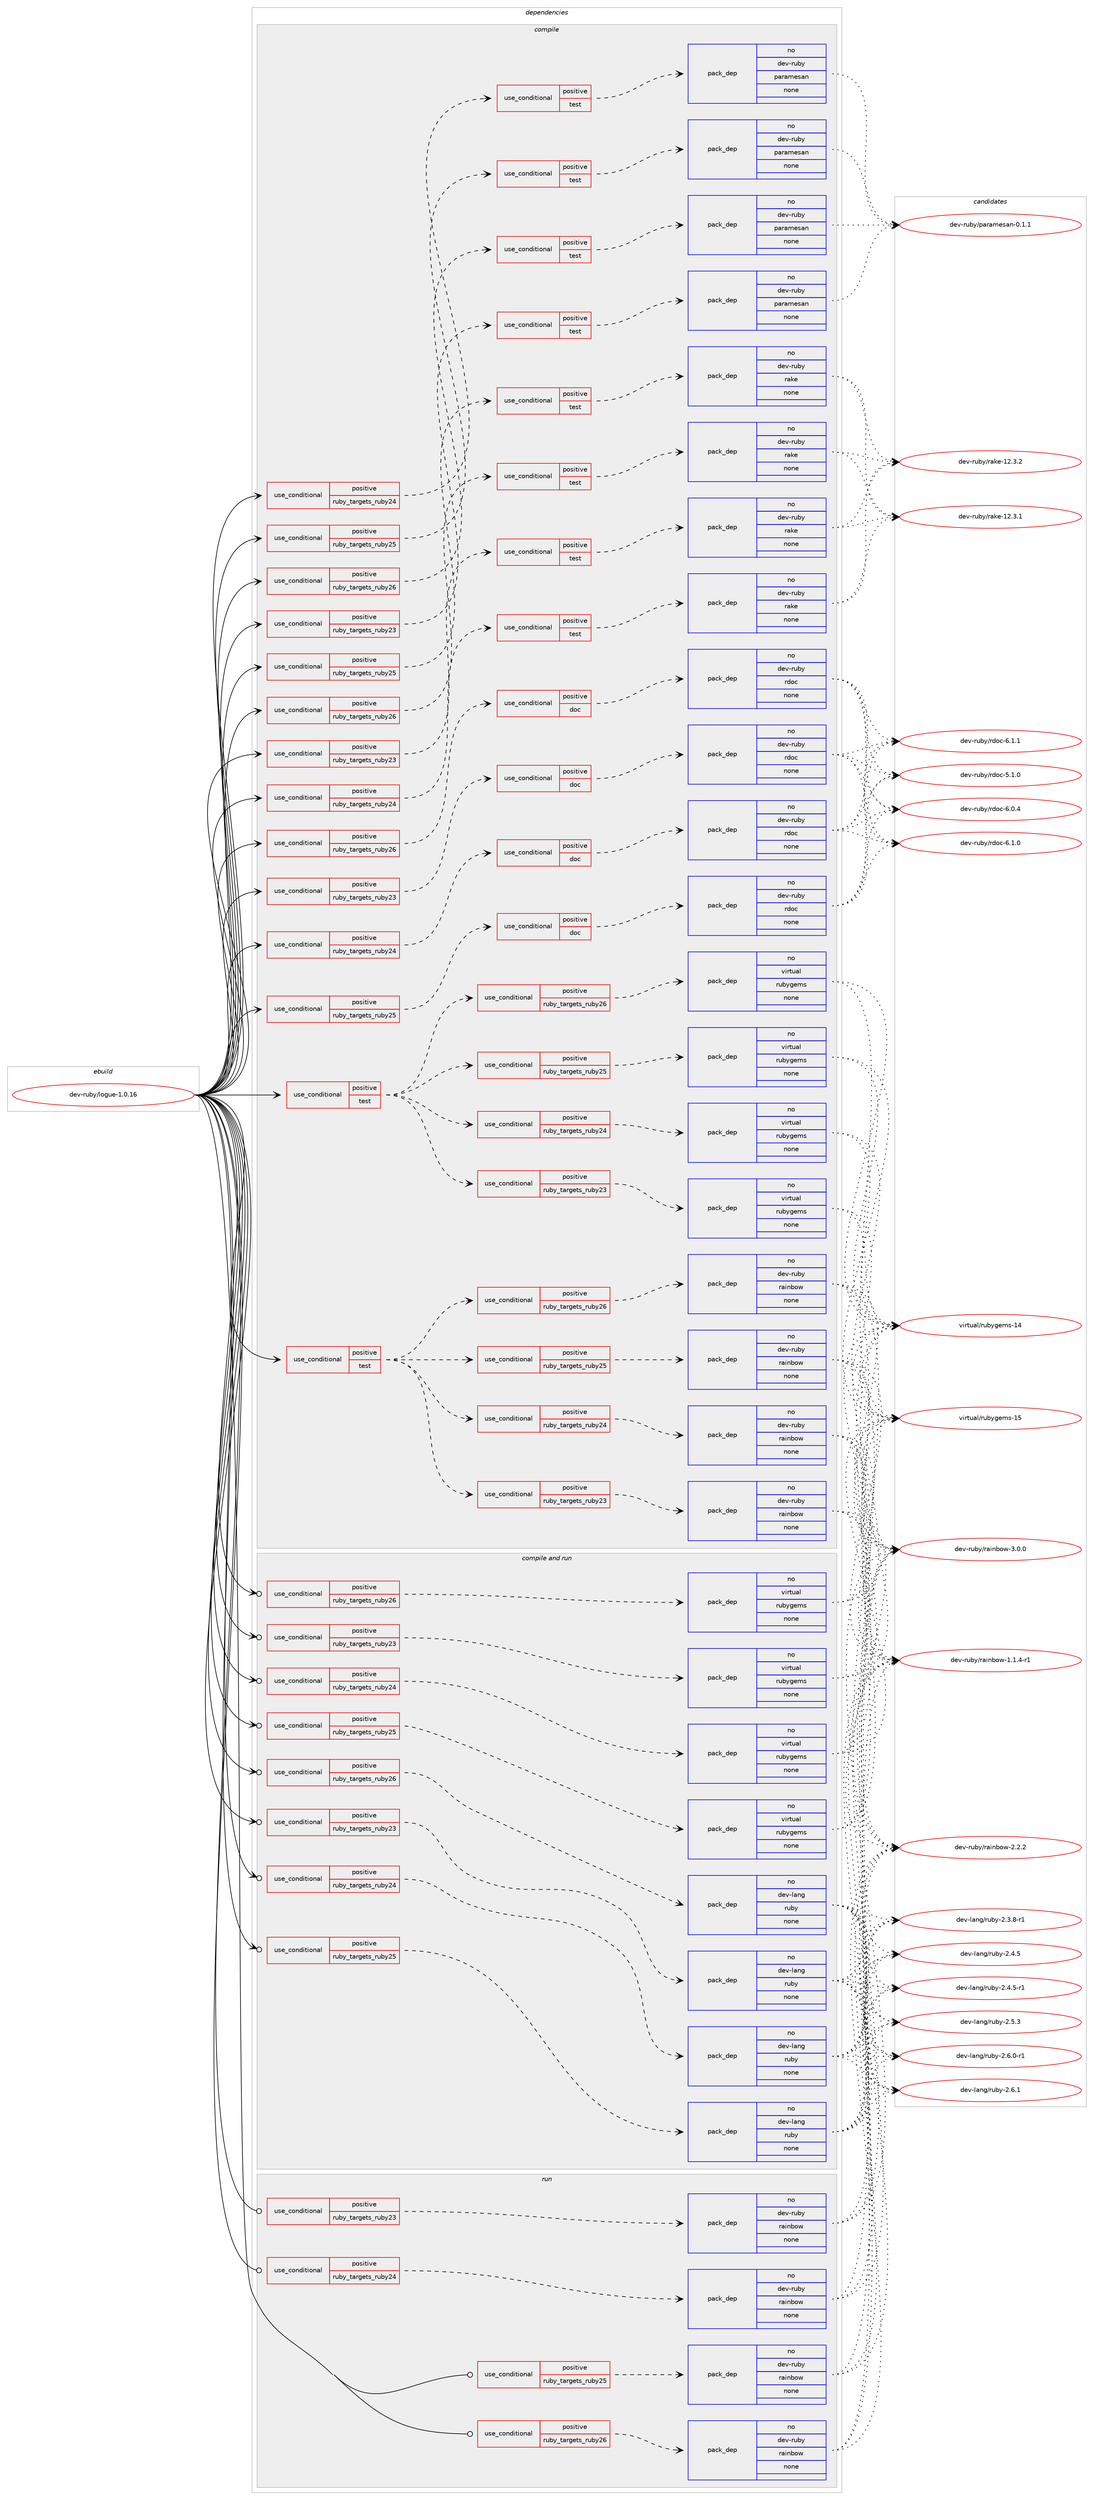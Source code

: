 digraph prolog {

# *************
# Graph options
# *************

newrank=true;
concentrate=true;
compound=true;
graph [rankdir=LR,fontname=Helvetica,fontsize=10,ranksep=1.5];#, ranksep=2.5, nodesep=0.2];
edge  [arrowhead=vee];
node  [fontname=Helvetica,fontsize=10];

# **********
# The ebuild
# **********

subgraph cluster_leftcol {
color=gray;
rank=same;
label=<<i>ebuild</i>>;
id [label="dev-ruby/logue-1.0.16", color=red, width=4, href="../dev-ruby/logue-1.0.16.svg"];
}

# ****************
# The dependencies
# ****************

subgraph cluster_midcol {
color=gray;
label=<<i>dependencies</i>>;
subgraph cluster_compile {
fillcolor="#eeeeee";
style=filled;
label=<<i>compile</i>>;
subgraph cond404511 {
dependency1502406 [label=<<TABLE BORDER="0" CELLBORDER="1" CELLSPACING="0" CELLPADDING="4"><TR><TD ROWSPAN="3" CELLPADDING="10">use_conditional</TD></TR><TR><TD>positive</TD></TR><TR><TD>ruby_targets_ruby23</TD></TR></TABLE>>, shape=none, color=red];
subgraph cond404512 {
dependency1502407 [label=<<TABLE BORDER="0" CELLBORDER="1" CELLSPACING="0" CELLPADDING="4"><TR><TD ROWSPAN="3" CELLPADDING="10">use_conditional</TD></TR><TR><TD>positive</TD></TR><TR><TD>doc</TD></TR></TABLE>>, shape=none, color=red];
subgraph pack1074434 {
dependency1502408 [label=<<TABLE BORDER="0" CELLBORDER="1" CELLSPACING="0" CELLPADDING="4" WIDTH="220"><TR><TD ROWSPAN="6" CELLPADDING="30">pack_dep</TD></TR><TR><TD WIDTH="110">no</TD></TR><TR><TD>dev-ruby</TD></TR><TR><TD>rdoc</TD></TR><TR><TD>none</TD></TR><TR><TD></TD></TR></TABLE>>, shape=none, color=blue];
}
dependency1502407:e -> dependency1502408:w [weight=20,style="dashed",arrowhead="vee"];
}
dependency1502406:e -> dependency1502407:w [weight=20,style="dashed",arrowhead="vee"];
}
id:e -> dependency1502406:w [weight=20,style="solid",arrowhead="vee"];
subgraph cond404513 {
dependency1502409 [label=<<TABLE BORDER="0" CELLBORDER="1" CELLSPACING="0" CELLPADDING="4"><TR><TD ROWSPAN="3" CELLPADDING="10">use_conditional</TD></TR><TR><TD>positive</TD></TR><TR><TD>ruby_targets_ruby23</TD></TR></TABLE>>, shape=none, color=red];
subgraph cond404514 {
dependency1502410 [label=<<TABLE BORDER="0" CELLBORDER="1" CELLSPACING="0" CELLPADDING="4"><TR><TD ROWSPAN="3" CELLPADDING="10">use_conditional</TD></TR><TR><TD>positive</TD></TR><TR><TD>test</TD></TR></TABLE>>, shape=none, color=red];
subgraph pack1074435 {
dependency1502411 [label=<<TABLE BORDER="0" CELLBORDER="1" CELLSPACING="0" CELLPADDING="4" WIDTH="220"><TR><TD ROWSPAN="6" CELLPADDING="30">pack_dep</TD></TR><TR><TD WIDTH="110">no</TD></TR><TR><TD>dev-ruby</TD></TR><TR><TD>paramesan</TD></TR><TR><TD>none</TD></TR><TR><TD></TD></TR></TABLE>>, shape=none, color=blue];
}
dependency1502410:e -> dependency1502411:w [weight=20,style="dashed",arrowhead="vee"];
}
dependency1502409:e -> dependency1502410:w [weight=20,style="dashed",arrowhead="vee"];
}
id:e -> dependency1502409:w [weight=20,style="solid",arrowhead="vee"];
subgraph cond404515 {
dependency1502412 [label=<<TABLE BORDER="0" CELLBORDER="1" CELLSPACING="0" CELLPADDING="4"><TR><TD ROWSPAN="3" CELLPADDING="10">use_conditional</TD></TR><TR><TD>positive</TD></TR><TR><TD>ruby_targets_ruby23</TD></TR></TABLE>>, shape=none, color=red];
subgraph cond404516 {
dependency1502413 [label=<<TABLE BORDER="0" CELLBORDER="1" CELLSPACING="0" CELLPADDING="4"><TR><TD ROWSPAN="3" CELLPADDING="10">use_conditional</TD></TR><TR><TD>positive</TD></TR><TR><TD>test</TD></TR></TABLE>>, shape=none, color=red];
subgraph pack1074436 {
dependency1502414 [label=<<TABLE BORDER="0" CELLBORDER="1" CELLSPACING="0" CELLPADDING="4" WIDTH="220"><TR><TD ROWSPAN="6" CELLPADDING="30">pack_dep</TD></TR><TR><TD WIDTH="110">no</TD></TR><TR><TD>dev-ruby</TD></TR><TR><TD>rake</TD></TR><TR><TD>none</TD></TR><TR><TD></TD></TR></TABLE>>, shape=none, color=blue];
}
dependency1502413:e -> dependency1502414:w [weight=20,style="dashed",arrowhead="vee"];
}
dependency1502412:e -> dependency1502413:w [weight=20,style="dashed",arrowhead="vee"];
}
id:e -> dependency1502412:w [weight=20,style="solid",arrowhead="vee"];
subgraph cond404517 {
dependency1502415 [label=<<TABLE BORDER="0" CELLBORDER="1" CELLSPACING="0" CELLPADDING="4"><TR><TD ROWSPAN="3" CELLPADDING="10">use_conditional</TD></TR><TR><TD>positive</TD></TR><TR><TD>ruby_targets_ruby24</TD></TR></TABLE>>, shape=none, color=red];
subgraph cond404518 {
dependency1502416 [label=<<TABLE BORDER="0" CELLBORDER="1" CELLSPACING="0" CELLPADDING="4"><TR><TD ROWSPAN="3" CELLPADDING="10">use_conditional</TD></TR><TR><TD>positive</TD></TR><TR><TD>doc</TD></TR></TABLE>>, shape=none, color=red];
subgraph pack1074437 {
dependency1502417 [label=<<TABLE BORDER="0" CELLBORDER="1" CELLSPACING="0" CELLPADDING="4" WIDTH="220"><TR><TD ROWSPAN="6" CELLPADDING="30">pack_dep</TD></TR><TR><TD WIDTH="110">no</TD></TR><TR><TD>dev-ruby</TD></TR><TR><TD>rdoc</TD></TR><TR><TD>none</TD></TR><TR><TD></TD></TR></TABLE>>, shape=none, color=blue];
}
dependency1502416:e -> dependency1502417:w [weight=20,style="dashed",arrowhead="vee"];
}
dependency1502415:e -> dependency1502416:w [weight=20,style="dashed",arrowhead="vee"];
}
id:e -> dependency1502415:w [weight=20,style="solid",arrowhead="vee"];
subgraph cond404519 {
dependency1502418 [label=<<TABLE BORDER="0" CELLBORDER="1" CELLSPACING="0" CELLPADDING="4"><TR><TD ROWSPAN="3" CELLPADDING="10">use_conditional</TD></TR><TR><TD>positive</TD></TR><TR><TD>ruby_targets_ruby24</TD></TR></TABLE>>, shape=none, color=red];
subgraph cond404520 {
dependency1502419 [label=<<TABLE BORDER="0" CELLBORDER="1" CELLSPACING="0" CELLPADDING="4"><TR><TD ROWSPAN="3" CELLPADDING="10">use_conditional</TD></TR><TR><TD>positive</TD></TR><TR><TD>test</TD></TR></TABLE>>, shape=none, color=red];
subgraph pack1074438 {
dependency1502420 [label=<<TABLE BORDER="0" CELLBORDER="1" CELLSPACING="0" CELLPADDING="4" WIDTH="220"><TR><TD ROWSPAN="6" CELLPADDING="30">pack_dep</TD></TR><TR><TD WIDTH="110">no</TD></TR><TR><TD>dev-ruby</TD></TR><TR><TD>paramesan</TD></TR><TR><TD>none</TD></TR><TR><TD></TD></TR></TABLE>>, shape=none, color=blue];
}
dependency1502419:e -> dependency1502420:w [weight=20,style="dashed",arrowhead="vee"];
}
dependency1502418:e -> dependency1502419:w [weight=20,style="dashed",arrowhead="vee"];
}
id:e -> dependency1502418:w [weight=20,style="solid",arrowhead="vee"];
subgraph cond404521 {
dependency1502421 [label=<<TABLE BORDER="0" CELLBORDER="1" CELLSPACING="0" CELLPADDING="4"><TR><TD ROWSPAN="3" CELLPADDING="10">use_conditional</TD></TR><TR><TD>positive</TD></TR><TR><TD>ruby_targets_ruby24</TD></TR></TABLE>>, shape=none, color=red];
subgraph cond404522 {
dependency1502422 [label=<<TABLE BORDER="0" CELLBORDER="1" CELLSPACING="0" CELLPADDING="4"><TR><TD ROWSPAN="3" CELLPADDING="10">use_conditional</TD></TR><TR><TD>positive</TD></TR><TR><TD>test</TD></TR></TABLE>>, shape=none, color=red];
subgraph pack1074439 {
dependency1502423 [label=<<TABLE BORDER="0" CELLBORDER="1" CELLSPACING="0" CELLPADDING="4" WIDTH="220"><TR><TD ROWSPAN="6" CELLPADDING="30">pack_dep</TD></TR><TR><TD WIDTH="110">no</TD></TR><TR><TD>dev-ruby</TD></TR><TR><TD>rake</TD></TR><TR><TD>none</TD></TR><TR><TD></TD></TR></TABLE>>, shape=none, color=blue];
}
dependency1502422:e -> dependency1502423:w [weight=20,style="dashed",arrowhead="vee"];
}
dependency1502421:e -> dependency1502422:w [weight=20,style="dashed",arrowhead="vee"];
}
id:e -> dependency1502421:w [weight=20,style="solid",arrowhead="vee"];
subgraph cond404523 {
dependency1502424 [label=<<TABLE BORDER="0" CELLBORDER="1" CELLSPACING="0" CELLPADDING="4"><TR><TD ROWSPAN="3" CELLPADDING="10">use_conditional</TD></TR><TR><TD>positive</TD></TR><TR><TD>ruby_targets_ruby25</TD></TR></TABLE>>, shape=none, color=red];
subgraph cond404524 {
dependency1502425 [label=<<TABLE BORDER="0" CELLBORDER="1" CELLSPACING="0" CELLPADDING="4"><TR><TD ROWSPAN="3" CELLPADDING="10">use_conditional</TD></TR><TR><TD>positive</TD></TR><TR><TD>doc</TD></TR></TABLE>>, shape=none, color=red];
subgraph pack1074440 {
dependency1502426 [label=<<TABLE BORDER="0" CELLBORDER="1" CELLSPACING="0" CELLPADDING="4" WIDTH="220"><TR><TD ROWSPAN="6" CELLPADDING="30">pack_dep</TD></TR><TR><TD WIDTH="110">no</TD></TR><TR><TD>dev-ruby</TD></TR><TR><TD>rdoc</TD></TR><TR><TD>none</TD></TR><TR><TD></TD></TR></TABLE>>, shape=none, color=blue];
}
dependency1502425:e -> dependency1502426:w [weight=20,style="dashed",arrowhead="vee"];
}
dependency1502424:e -> dependency1502425:w [weight=20,style="dashed",arrowhead="vee"];
}
id:e -> dependency1502424:w [weight=20,style="solid",arrowhead="vee"];
subgraph cond404525 {
dependency1502427 [label=<<TABLE BORDER="0" CELLBORDER="1" CELLSPACING="0" CELLPADDING="4"><TR><TD ROWSPAN="3" CELLPADDING="10">use_conditional</TD></TR><TR><TD>positive</TD></TR><TR><TD>ruby_targets_ruby25</TD></TR></TABLE>>, shape=none, color=red];
subgraph cond404526 {
dependency1502428 [label=<<TABLE BORDER="0" CELLBORDER="1" CELLSPACING="0" CELLPADDING="4"><TR><TD ROWSPAN="3" CELLPADDING="10">use_conditional</TD></TR><TR><TD>positive</TD></TR><TR><TD>test</TD></TR></TABLE>>, shape=none, color=red];
subgraph pack1074441 {
dependency1502429 [label=<<TABLE BORDER="0" CELLBORDER="1" CELLSPACING="0" CELLPADDING="4" WIDTH="220"><TR><TD ROWSPAN="6" CELLPADDING="30">pack_dep</TD></TR><TR><TD WIDTH="110">no</TD></TR><TR><TD>dev-ruby</TD></TR><TR><TD>paramesan</TD></TR><TR><TD>none</TD></TR><TR><TD></TD></TR></TABLE>>, shape=none, color=blue];
}
dependency1502428:e -> dependency1502429:w [weight=20,style="dashed",arrowhead="vee"];
}
dependency1502427:e -> dependency1502428:w [weight=20,style="dashed",arrowhead="vee"];
}
id:e -> dependency1502427:w [weight=20,style="solid",arrowhead="vee"];
subgraph cond404527 {
dependency1502430 [label=<<TABLE BORDER="0" CELLBORDER="1" CELLSPACING="0" CELLPADDING="4"><TR><TD ROWSPAN="3" CELLPADDING="10">use_conditional</TD></TR><TR><TD>positive</TD></TR><TR><TD>ruby_targets_ruby25</TD></TR></TABLE>>, shape=none, color=red];
subgraph cond404528 {
dependency1502431 [label=<<TABLE BORDER="0" CELLBORDER="1" CELLSPACING="0" CELLPADDING="4"><TR><TD ROWSPAN="3" CELLPADDING="10">use_conditional</TD></TR><TR><TD>positive</TD></TR><TR><TD>test</TD></TR></TABLE>>, shape=none, color=red];
subgraph pack1074442 {
dependency1502432 [label=<<TABLE BORDER="0" CELLBORDER="1" CELLSPACING="0" CELLPADDING="4" WIDTH="220"><TR><TD ROWSPAN="6" CELLPADDING="30">pack_dep</TD></TR><TR><TD WIDTH="110">no</TD></TR><TR><TD>dev-ruby</TD></TR><TR><TD>rake</TD></TR><TR><TD>none</TD></TR><TR><TD></TD></TR></TABLE>>, shape=none, color=blue];
}
dependency1502431:e -> dependency1502432:w [weight=20,style="dashed",arrowhead="vee"];
}
dependency1502430:e -> dependency1502431:w [weight=20,style="dashed",arrowhead="vee"];
}
id:e -> dependency1502430:w [weight=20,style="solid",arrowhead="vee"];
subgraph cond404529 {
dependency1502433 [label=<<TABLE BORDER="0" CELLBORDER="1" CELLSPACING="0" CELLPADDING="4"><TR><TD ROWSPAN="3" CELLPADDING="10">use_conditional</TD></TR><TR><TD>positive</TD></TR><TR><TD>ruby_targets_ruby26</TD></TR></TABLE>>, shape=none, color=red];
subgraph cond404530 {
dependency1502434 [label=<<TABLE BORDER="0" CELLBORDER="1" CELLSPACING="0" CELLPADDING="4"><TR><TD ROWSPAN="3" CELLPADDING="10">use_conditional</TD></TR><TR><TD>positive</TD></TR><TR><TD>doc</TD></TR></TABLE>>, shape=none, color=red];
subgraph pack1074443 {
dependency1502435 [label=<<TABLE BORDER="0" CELLBORDER="1" CELLSPACING="0" CELLPADDING="4" WIDTH="220"><TR><TD ROWSPAN="6" CELLPADDING="30">pack_dep</TD></TR><TR><TD WIDTH="110">no</TD></TR><TR><TD>dev-ruby</TD></TR><TR><TD>rdoc</TD></TR><TR><TD>none</TD></TR><TR><TD></TD></TR></TABLE>>, shape=none, color=blue];
}
dependency1502434:e -> dependency1502435:w [weight=20,style="dashed",arrowhead="vee"];
}
dependency1502433:e -> dependency1502434:w [weight=20,style="dashed",arrowhead="vee"];
}
id:e -> dependency1502433:w [weight=20,style="solid",arrowhead="vee"];
subgraph cond404531 {
dependency1502436 [label=<<TABLE BORDER="0" CELLBORDER="1" CELLSPACING="0" CELLPADDING="4"><TR><TD ROWSPAN="3" CELLPADDING="10">use_conditional</TD></TR><TR><TD>positive</TD></TR><TR><TD>ruby_targets_ruby26</TD></TR></TABLE>>, shape=none, color=red];
subgraph cond404532 {
dependency1502437 [label=<<TABLE BORDER="0" CELLBORDER="1" CELLSPACING="0" CELLPADDING="4"><TR><TD ROWSPAN="3" CELLPADDING="10">use_conditional</TD></TR><TR><TD>positive</TD></TR><TR><TD>test</TD></TR></TABLE>>, shape=none, color=red];
subgraph pack1074444 {
dependency1502438 [label=<<TABLE BORDER="0" CELLBORDER="1" CELLSPACING="0" CELLPADDING="4" WIDTH="220"><TR><TD ROWSPAN="6" CELLPADDING="30">pack_dep</TD></TR><TR><TD WIDTH="110">no</TD></TR><TR><TD>dev-ruby</TD></TR><TR><TD>paramesan</TD></TR><TR><TD>none</TD></TR><TR><TD></TD></TR></TABLE>>, shape=none, color=blue];
}
dependency1502437:e -> dependency1502438:w [weight=20,style="dashed",arrowhead="vee"];
}
dependency1502436:e -> dependency1502437:w [weight=20,style="dashed",arrowhead="vee"];
}
id:e -> dependency1502436:w [weight=20,style="solid",arrowhead="vee"];
subgraph cond404533 {
dependency1502439 [label=<<TABLE BORDER="0" CELLBORDER="1" CELLSPACING="0" CELLPADDING="4"><TR><TD ROWSPAN="3" CELLPADDING="10">use_conditional</TD></TR><TR><TD>positive</TD></TR><TR><TD>ruby_targets_ruby26</TD></TR></TABLE>>, shape=none, color=red];
subgraph cond404534 {
dependency1502440 [label=<<TABLE BORDER="0" CELLBORDER="1" CELLSPACING="0" CELLPADDING="4"><TR><TD ROWSPAN="3" CELLPADDING="10">use_conditional</TD></TR><TR><TD>positive</TD></TR><TR><TD>test</TD></TR></TABLE>>, shape=none, color=red];
subgraph pack1074445 {
dependency1502441 [label=<<TABLE BORDER="0" CELLBORDER="1" CELLSPACING="0" CELLPADDING="4" WIDTH="220"><TR><TD ROWSPAN="6" CELLPADDING="30">pack_dep</TD></TR><TR><TD WIDTH="110">no</TD></TR><TR><TD>dev-ruby</TD></TR><TR><TD>rake</TD></TR><TR><TD>none</TD></TR><TR><TD></TD></TR></TABLE>>, shape=none, color=blue];
}
dependency1502440:e -> dependency1502441:w [weight=20,style="dashed",arrowhead="vee"];
}
dependency1502439:e -> dependency1502440:w [weight=20,style="dashed",arrowhead="vee"];
}
id:e -> dependency1502439:w [weight=20,style="solid",arrowhead="vee"];
subgraph cond404535 {
dependency1502442 [label=<<TABLE BORDER="0" CELLBORDER="1" CELLSPACING="0" CELLPADDING="4"><TR><TD ROWSPAN="3" CELLPADDING="10">use_conditional</TD></TR><TR><TD>positive</TD></TR><TR><TD>test</TD></TR></TABLE>>, shape=none, color=red];
subgraph cond404536 {
dependency1502443 [label=<<TABLE BORDER="0" CELLBORDER="1" CELLSPACING="0" CELLPADDING="4"><TR><TD ROWSPAN="3" CELLPADDING="10">use_conditional</TD></TR><TR><TD>positive</TD></TR><TR><TD>ruby_targets_ruby23</TD></TR></TABLE>>, shape=none, color=red];
subgraph pack1074446 {
dependency1502444 [label=<<TABLE BORDER="0" CELLBORDER="1" CELLSPACING="0" CELLPADDING="4" WIDTH="220"><TR><TD ROWSPAN="6" CELLPADDING="30">pack_dep</TD></TR><TR><TD WIDTH="110">no</TD></TR><TR><TD>dev-ruby</TD></TR><TR><TD>rainbow</TD></TR><TR><TD>none</TD></TR><TR><TD></TD></TR></TABLE>>, shape=none, color=blue];
}
dependency1502443:e -> dependency1502444:w [weight=20,style="dashed",arrowhead="vee"];
}
dependency1502442:e -> dependency1502443:w [weight=20,style="dashed",arrowhead="vee"];
subgraph cond404537 {
dependency1502445 [label=<<TABLE BORDER="0" CELLBORDER="1" CELLSPACING="0" CELLPADDING="4"><TR><TD ROWSPAN="3" CELLPADDING="10">use_conditional</TD></TR><TR><TD>positive</TD></TR><TR><TD>ruby_targets_ruby24</TD></TR></TABLE>>, shape=none, color=red];
subgraph pack1074447 {
dependency1502446 [label=<<TABLE BORDER="0" CELLBORDER="1" CELLSPACING="0" CELLPADDING="4" WIDTH="220"><TR><TD ROWSPAN="6" CELLPADDING="30">pack_dep</TD></TR><TR><TD WIDTH="110">no</TD></TR><TR><TD>dev-ruby</TD></TR><TR><TD>rainbow</TD></TR><TR><TD>none</TD></TR><TR><TD></TD></TR></TABLE>>, shape=none, color=blue];
}
dependency1502445:e -> dependency1502446:w [weight=20,style="dashed",arrowhead="vee"];
}
dependency1502442:e -> dependency1502445:w [weight=20,style="dashed",arrowhead="vee"];
subgraph cond404538 {
dependency1502447 [label=<<TABLE BORDER="0" CELLBORDER="1" CELLSPACING="0" CELLPADDING="4"><TR><TD ROWSPAN="3" CELLPADDING="10">use_conditional</TD></TR><TR><TD>positive</TD></TR><TR><TD>ruby_targets_ruby25</TD></TR></TABLE>>, shape=none, color=red];
subgraph pack1074448 {
dependency1502448 [label=<<TABLE BORDER="0" CELLBORDER="1" CELLSPACING="0" CELLPADDING="4" WIDTH="220"><TR><TD ROWSPAN="6" CELLPADDING="30">pack_dep</TD></TR><TR><TD WIDTH="110">no</TD></TR><TR><TD>dev-ruby</TD></TR><TR><TD>rainbow</TD></TR><TR><TD>none</TD></TR><TR><TD></TD></TR></TABLE>>, shape=none, color=blue];
}
dependency1502447:e -> dependency1502448:w [weight=20,style="dashed",arrowhead="vee"];
}
dependency1502442:e -> dependency1502447:w [weight=20,style="dashed",arrowhead="vee"];
subgraph cond404539 {
dependency1502449 [label=<<TABLE BORDER="0" CELLBORDER="1" CELLSPACING="0" CELLPADDING="4"><TR><TD ROWSPAN="3" CELLPADDING="10">use_conditional</TD></TR><TR><TD>positive</TD></TR><TR><TD>ruby_targets_ruby26</TD></TR></TABLE>>, shape=none, color=red];
subgraph pack1074449 {
dependency1502450 [label=<<TABLE BORDER="0" CELLBORDER="1" CELLSPACING="0" CELLPADDING="4" WIDTH="220"><TR><TD ROWSPAN="6" CELLPADDING="30">pack_dep</TD></TR><TR><TD WIDTH="110">no</TD></TR><TR><TD>dev-ruby</TD></TR><TR><TD>rainbow</TD></TR><TR><TD>none</TD></TR><TR><TD></TD></TR></TABLE>>, shape=none, color=blue];
}
dependency1502449:e -> dependency1502450:w [weight=20,style="dashed",arrowhead="vee"];
}
dependency1502442:e -> dependency1502449:w [weight=20,style="dashed",arrowhead="vee"];
}
id:e -> dependency1502442:w [weight=20,style="solid",arrowhead="vee"];
subgraph cond404540 {
dependency1502451 [label=<<TABLE BORDER="0" CELLBORDER="1" CELLSPACING="0" CELLPADDING="4"><TR><TD ROWSPAN="3" CELLPADDING="10">use_conditional</TD></TR><TR><TD>positive</TD></TR><TR><TD>test</TD></TR></TABLE>>, shape=none, color=red];
subgraph cond404541 {
dependency1502452 [label=<<TABLE BORDER="0" CELLBORDER="1" CELLSPACING="0" CELLPADDING="4"><TR><TD ROWSPAN="3" CELLPADDING="10">use_conditional</TD></TR><TR><TD>positive</TD></TR><TR><TD>ruby_targets_ruby23</TD></TR></TABLE>>, shape=none, color=red];
subgraph pack1074450 {
dependency1502453 [label=<<TABLE BORDER="0" CELLBORDER="1" CELLSPACING="0" CELLPADDING="4" WIDTH="220"><TR><TD ROWSPAN="6" CELLPADDING="30">pack_dep</TD></TR><TR><TD WIDTH="110">no</TD></TR><TR><TD>virtual</TD></TR><TR><TD>rubygems</TD></TR><TR><TD>none</TD></TR><TR><TD></TD></TR></TABLE>>, shape=none, color=blue];
}
dependency1502452:e -> dependency1502453:w [weight=20,style="dashed",arrowhead="vee"];
}
dependency1502451:e -> dependency1502452:w [weight=20,style="dashed",arrowhead="vee"];
subgraph cond404542 {
dependency1502454 [label=<<TABLE BORDER="0" CELLBORDER="1" CELLSPACING="0" CELLPADDING="4"><TR><TD ROWSPAN="3" CELLPADDING="10">use_conditional</TD></TR><TR><TD>positive</TD></TR><TR><TD>ruby_targets_ruby24</TD></TR></TABLE>>, shape=none, color=red];
subgraph pack1074451 {
dependency1502455 [label=<<TABLE BORDER="0" CELLBORDER="1" CELLSPACING="0" CELLPADDING="4" WIDTH="220"><TR><TD ROWSPAN="6" CELLPADDING="30">pack_dep</TD></TR><TR><TD WIDTH="110">no</TD></TR><TR><TD>virtual</TD></TR><TR><TD>rubygems</TD></TR><TR><TD>none</TD></TR><TR><TD></TD></TR></TABLE>>, shape=none, color=blue];
}
dependency1502454:e -> dependency1502455:w [weight=20,style="dashed",arrowhead="vee"];
}
dependency1502451:e -> dependency1502454:w [weight=20,style="dashed",arrowhead="vee"];
subgraph cond404543 {
dependency1502456 [label=<<TABLE BORDER="0" CELLBORDER="1" CELLSPACING="0" CELLPADDING="4"><TR><TD ROWSPAN="3" CELLPADDING="10">use_conditional</TD></TR><TR><TD>positive</TD></TR><TR><TD>ruby_targets_ruby25</TD></TR></TABLE>>, shape=none, color=red];
subgraph pack1074452 {
dependency1502457 [label=<<TABLE BORDER="0" CELLBORDER="1" CELLSPACING="0" CELLPADDING="4" WIDTH="220"><TR><TD ROWSPAN="6" CELLPADDING="30">pack_dep</TD></TR><TR><TD WIDTH="110">no</TD></TR><TR><TD>virtual</TD></TR><TR><TD>rubygems</TD></TR><TR><TD>none</TD></TR><TR><TD></TD></TR></TABLE>>, shape=none, color=blue];
}
dependency1502456:e -> dependency1502457:w [weight=20,style="dashed",arrowhead="vee"];
}
dependency1502451:e -> dependency1502456:w [weight=20,style="dashed",arrowhead="vee"];
subgraph cond404544 {
dependency1502458 [label=<<TABLE BORDER="0" CELLBORDER="1" CELLSPACING="0" CELLPADDING="4"><TR><TD ROWSPAN="3" CELLPADDING="10">use_conditional</TD></TR><TR><TD>positive</TD></TR><TR><TD>ruby_targets_ruby26</TD></TR></TABLE>>, shape=none, color=red];
subgraph pack1074453 {
dependency1502459 [label=<<TABLE BORDER="0" CELLBORDER="1" CELLSPACING="0" CELLPADDING="4" WIDTH="220"><TR><TD ROWSPAN="6" CELLPADDING="30">pack_dep</TD></TR><TR><TD WIDTH="110">no</TD></TR><TR><TD>virtual</TD></TR><TR><TD>rubygems</TD></TR><TR><TD>none</TD></TR><TR><TD></TD></TR></TABLE>>, shape=none, color=blue];
}
dependency1502458:e -> dependency1502459:w [weight=20,style="dashed",arrowhead="vee"];
}
dependency1502451:e -> dependency1502458:w [weight=20,style="dashed",arrowhead="vee"];
}
id:e -> dependency1502451:w [weight=20,style="solid",arrowhead="vee"];
}
subgraph cluster_compileandrun {
fillcolor="#eeeeee";
style=filled;
label=<<i>compile and run</i>>;
subgraph cond404545 {
dependency1502460 [label=<<TABLE BORDER="0" CELLBORDER="1" CELLSPACING="0" CELLPADDING="4"><TR><TD ROWSPAN="3" CELLPADDING="10">use_conditional</TD></TR><TR><TD>positive</TD></TR><TR><TD>ruby_targets_ruby23</TD></TR></TABLE>>, shape=none, color=red];
subgraph pack1074454 {
dependency1502461 [label=<<TABLE BORDER="0" CELLBORDER="1" CELLSPACING="0" CELLPADDING="4" WIDTH="220"><TR><TD ROWSPAN="6" CELLPADDING="30">pack_dep</TD></TR><TR><TD WIDTH="110">no</TD></TR><TR><TD>dev-lang</TD></TR><TR><TD>ruby</TD></TR><TR><TD>none</TD></TR><TR><TD></TD></TR></TABLE>>, shape=none, color=blue];
}
dependency1502460:e -> dependency1502461:w [weight=20,style="dashed",arrowhead="vee"];
}
id:e -> dependency1502460:w [weight=20,style="solid",arrowhead="odotvee"];
subgraph cond404546 {
dependency1502462 [label=<<TABLE BORDER="0" CELLBORDER="1" CELLSPACING="0" CELLPADDING="4"><TR><TD ROWSPAN="3" CELLPADDING="10">use_conditional</TD></TR><TR><TD>positive</TD></TR><TR><TD>ruby_targets_ruby23</TD></TR></TABLE>>, shape=none, color=red];
subgraph pack1074455 {
dependency1502463 [label=<<TABLE BORDER="0" CELLBORDER="1" CELLSPACING="0" CELLPADDING="4" WIDTH="220"><TR><TD ROWSPAN="6" CELLPADDING="30">pack_dep</TD></TR><TR><TD WIDTH="110">no</TD></TR><TR><TD>virtual</TD></TR><TR><TD>rubygems</TD></TR><TR><TD>none</TD></TR><TR><TD></TD></TR></TABLE>>, shape=none, color=blue];
}
dependency1502462:e -> dependency1502463:w [weight=20,style="dashed",arrowhead="vee"];
}
id:e -> dependency1502462:w [weight=20,style="solid",arrowhead="odotvee"];
subgraph cond404547 {
dependency1502464 [label=<<TABLE BORDER="0" CELLBORDER="1" CELLSPACING="0" CELLPADDING="4"><TR><TD ROWSPAN="3" CELLPADDING="10">use_conditional</TD></TR><TR><TD>positive</TD></TR><TR><TD>ruby_targets_ruby24</TD></TR></TABLE>>, shape=none, color=red];
subgraph pack1074456 {
dependency1502465 [label=<<TABLE BORDER="0" CELLBORDER="1" CELLSPACING="0" CELLPADDING="4" WIDTH="220"><TR><TD ROWSPAN="6" CELLPADDING="30">pack_dep</TD></TR><TR><TD WIDTH="110">no</TD></TR><TR><TD>dev-lang</TD></TR><TR><TD>ruby</TD></TR><TR><TD>none</TD></TR><TR><TD></TD></TR></TABLE>>, shape=none, color=blue];
}
dependency1502464:e -> dependency1502465:w [weight=20,style="dashed",arrowhead="vee"];
}
id:e -> dependency1502464:w [weight=20,style="solid",arrowhead="odotvee"];
subgraph cond404548 {
dependency1502466 [label=<<TABLE BORDER="0" CELLBORDER="1" CELLSPACING="0" CELLPADDING="4"><TR><TD ROWSPAN="3" CELLPADDING="10">use_conditional</TD></TR><TR><TD>positive</TD></TR><TR><TD>ruby_targets_ruby24</TD></TR></TABLE>>, shape=none, color=red];
subgraph pack1074457 {
dependency1502467 [label=<<TABLE BORDER="0" CELLBORDER="1" CELLSPACING="0" CELLPADDING="4" WIDTH="220"><TR><TD ROWSPAN="6" CELLPADDING="30">pack_dep</TD></TR><TR><TD WIDTH="110">no</TD></TR><TR><TD>virtual</TD></TR><TR><TD>rubygems</TD></TR><TR><TD>none</TD></TR><TR><TD></TD></TR></TABLE>>, shape=none, color=blue];
}
dependency1502466:e -> dependency1502467:w [weight=20,style="dashed",arrowhead="vee"];
}
id:e -> dependency1502466:w [weight=20,style="solid",arrowhead="odotvee"];
subgraph cond404549 {
dependency1502468 [label=<<TABLE BORDER="0" CELLBORDER="1" CELLSPACING="0" CELLPADDING="4"><TR><TD ROWSPAN="3" CELLPADDING="10">use_conditional</TD></TR><TR><TD>positive</TD></TR><TR><TD>ruby_targets_ruby25</TD></TR></TABLE>>, shape=none, color=red];
subgraph pack1074458 {
dependency1502469 [label=<<TABLE BORDER="0" CELLBORDER="1" CELLSPACING="0" CELLPADDING="4" WIDTH="220"><TR><TD ROWSPAN="6" CELLPADDING="30">pack_dep</TD></TR><TR><TD WIDTH="110">no</TD></TR><TR><TD>dev-lang</TD></TR><TR><TD>ruby</TD></TR><TR><TD>none</TD></TR><TR><TD></TD></TR></TABLE>>, shape=none, color=blue];
}
dependency1502468:e -> dependency1502469:w [weight=20,style="dashed",arrowhead="vee"];
}
id:e -> dependency1502468:w [weight=20,style="solid",arrowhead="odotvee"];
subgraph cond404550 {
dependency1502470 [label=<<TABLE BORDER="0" CELLBORDER="1" CELLSPACING="0" CELLPADDING="4"><TR><TD ROWSPAN="3" CELLPADDING="10">use_conditional</TD></TR><TR><TD>positive</TD></TR><TR><TD>ruby_targets_ruby25</TD></TR></TABLE>>, shape=none, color=red];
subgraph pack1074459 {
dependency1502471 [label=<<TABLE BORDER="0" CELLBORDER="1" CELLSPACING="0" CELLPADDING="4" WIDTH="220"><TR><TD ROWSPAN="6" CELLPADDING="30">pack_dep</TD></TR><TR><TD WIDTH="110">no</TD></TR><TR><TD>virtual</TD></TR><TR><TD>rubygems</TD></TR><TR><TD>none</TD></TR><TR><TD></TD></TR></TABLE>>, shape=none, color=blue];
}
dependency1502470:e -> dependency1502471:w [weight=20,style="dashed",arrowhead="vee"];
}
id:e -> dependency1502470:w [weight=20,style="solid",arrowhead="odotvee"];
subgraph cond404551 {
dependency1502472 [label=<<TABLE BORDER="0" CELLBORDER="1" CELLSPACING="0" CELLPADDING="4"><TR><TD ROWSPAN="3" CELLPADDING="10">use_conditional</TD></TR><TR><TD>positive</TD></TR><TR><TD>ruby_targets_ruby26</TD></TR></TABLE>>, shape=none, color=red];
subgraph pack1074460 {
dependency1502473 [label=<<TABLE BORDER="0" CELLBORDER="1" CELLSPACING="0" CELLPADDING="4" WIDTH="220"><TR><TD ROWSPAN="6" CELLPADDING="30">pack_dep</TD></TR><TR><TD WIDTH="110">no</TD></TR><TR><TD>dev-lang</TD></TR><TR><TD>ruby</TD></TR><TR><TD>none</TD></TR><TR><TD></TD></TR></TABLE>>, shape=none, color=blue];
}
dependency1502472:e -> dependency1502473:w [weight=20,style="dashed",arrowhead="vee"];
}
id:e -> dependency1502472:w [weight=20,style="solid",arrowhead="odotvee"];
subgraph cond404552 {
dependency1502474 [label=<<TABLE BORDER="0" CELLBORDER="1" CELLSPACING="0" CELLPADDING="4"><TR><TD ROWSPAN="3" CELLPADDING="10">use_conditional</TD></TR><TR><TD>positive</TD></TR><TR><TD>ruby_targets_ruby26</TD></TR></TABLE>>, shape=none, color=red];
subgraph pack1074461 {
dependency1502475 [label=<<TABLE BORDER="0" CELLBORDER="1" CELLSPACING="0" CELLPADDING="4" WIDTH="220"><TR><TD ROWSPAN="6" CELLPADDING="30">pack_dep</TD></TR><TR><TD WIDTH="110">no</TD></TR><TR><TD>virtual</TD></TR><TR><TD>rubygems</TD></TR><TR><TD>none</TD></TR><TR><TD></TD></TR></TABLE>>, shape=none, color=blue];
}
dependency1502474:e -> dependency1502475:w [weight=20,style="dashed",arrowhead="vee"];
}
id:e -> dependency1502474:w [weight=20,style="solid",arrowhead="odotvee"];
}
subgraph cluster_run {
fillcolor="#eeeeee";
style=filled;
label=<<i>run</i>>;
subgraph cond404553 {
dependency1502476 [label=<<TABLE BORDER="0" CELLBORDER="1" CELLSPACING="0" CELLPADDING="4"><TR><TD ROWSPAN="3" CELLPADDING="10">use_conditional</TD></TR><TR><TD>positive</TD></TR><TR><TD>ruby_targets_ruby23</TD></TR></TABLE>>, shape=none, color=red];
subgraph pack1074462 {
dependency1502477 [label=<<TABLE BORDER="0" CELLBORDER="1" CELLSPACING="0" CELLPADDING="4" WIDTH="220"><TR><TD ROWSPAN="6" CELLPADDING="30">pack_dep</TD></TR><TR><TD WIDTH="110">no</TD></TR><TR><TD>dev-ruby</TD></TR><TR><TD>rainbow</TD></TR><TR><TD>none</TD></TR><TR><TD></TD></TR></TABLE>>, shape=none, color=blue];
}
dependency1502476:e -> dependency1502477:w [weight=20,style="dashed",arrowhead="vee"];
}
id:e -> dependency1502476:w [weight=20,style="solid",arrowhead="odot"];
subgraph cond404554 {
dependency1502478 [label=<<TABLE BORDER="0" CELLBORDER="1" CELLSPACING="0" CELLPADDING="4"><TR><TD ROWSPAN="3" CELLPADDING="10">use_conditional</TD></TR><TR><TD>positive</TD></TR><TR><TD>ruby_targets_ruby24</TD></TR></TABLE>>, shape=none, color=red];
subgraph pack1074463 {
dependency1502479 [label=<<TABLE BORDER="0" CELLBORDER="1" CELLSPACING="0" CELLPADDING="4" WIDTH="220"><TR><TD ROWSPAN="6" CELLPADDING="30">pack_dep</TD></TR><TR><TD WIDTH="110">no</TD></TR><TR><TD>dev-ruby</TD></TR><TR><TD>rainbow</TD></TR><TR><TD>none</TD></TR><TR><TD></TD></TR></TABLE>>, shape=none, color=blue];
}
dependency1502478:e -> dependency1502479:w [weight=20,style="dashed",arrowhead="vee"];
}
id:e -> dependency1502478:w [weight=20,style="solid",arrowhead="odot"];
subgraph cond404555 {
dependency1502480 [label=<<TABLE BORDER="0" CELLBORDER="1" CELLSPACING="0" CELLPADDING="4"><TR><TD ROWSPAN="3" CELLPADDING="10">use_conditional</TD></TR><TR><TD>positive</TD></TR><TR><TD>ruby_targets_ruby25</TD></TR></TABLE>>, shape=none, color=red];
subgraph pack1074464 {
dependency1502481 [label=<<TABLE BORDER="0" CELLBORDER="1" CELLSPACING="0" CELLPADDING="4" WIDTH="220"><TR><TD ROWSPAN="6" CELLPADDING="30">pack_dep</TD></TR><TR><TD WIDTH="110">no</TD></TR><TR><TD>dev-ruby</TD></TR><TR><TD>rainbow</TD></TR><TR><TD>none</TD></TR><TR><TD></TD></TR></TABLE>>, shape=none, color=blue];
}
dependency1502480:e -> dependency1502481:w [weight=20,style="dashed",arrowhead="vee"];
}
id:e -> dependency1502480:w [weight=20,style="solid",arrowhead="odot"];
subgraph cond404556 {
dependency1502482 [label=<<TABLE BORDER="0" CELLBORDER="1" CELLSPACING="0" CELLPADDING="4"><TR><TD ROWSPAN="3" CELLPADDING="10">use_conditional</TD></TR><TR><TD>positive</TD></TR><TR><TD>ruby_targets_ruby26</TD></TR></TABLE>>, shape=none, color=red];
subgraph pack1074465 {
dependency1502483 [label=<<TABLE BORDER="0" CELLBORDER="1" CELLSPACING="0" CELLPADDING="4" WIDTH="220"><TR><TD ROWSPAN="6" CELLPADDING="30">pack_dep</TD></TR><TR><TD WIDTH="110">no</TD></TR><TR><TD>dev-ruby</TD></TR><TR><TD>rainbow</TD></TR><TR><TD>none</TD></TR><TR><TD></TD></TR></TABLE>>, shape=none, color=blue];
}
dependency1502482:e -> dependency1502483:w [weight=20,style="dashed",arrowhead="vee"];
}
id:e -> dependency1502482:w [weight=20,style="solid",arrowhead="odot"];
}
}

# **************
# The candidates
# **************

subgraph cluster_choices {
rank=same;
color=gray;
label=<<i>candidates</i>>;

subgraph choice1074434 {
color=black;
nodesep=1;
choice10010111845114117981214711410011199455346494648 [label="dev-ruby/rdoc-5.1.0", color=red, width=4,href="../dev-ruby/rdoc-5.1.0.svg"];
choice10010111845114117981214711410011199455446484652 [label="dev-ruby/rdoc-6.0.4", color=red, width=4,href="../dev-ruby/rdoc-6.0.4.svg"];
choice10010111845114117981214711410011199455446494648 [label="dev-ruby/rdoc-6.1.0", color=red, width=4,href="../dev-ruby/rdoc-6.1.0.svg"];
choice10010111845114117981214711410011199455446494649 [label="dev-ruby/rdoc-6.1.1", color=red, width=4,href="../dev-ruby/rdoc-6.1.1.svg"];
dependency1502408:e -> choice10010111845114117981214711410011199455346494648:w [style=dotted,weight="100"];
dependency1502408:e -> choice10010111845114117981214711410011199455446484652:w [style=dotted,weight="100"];
dependency1502408:e -> choice10010111845114117981214711410011199455446494648:w [style=dotted,weight="100"];
dependency1502408:e -> choice10010111845114117981214711410011199455446494649:w [style=dotted,weight="100"];
}
subgraph choice1074435 {
color=black;
nodesep=1;
choice100101118451141179812147112971149710910111597110454846494649 [label="dev-ruby/paramesan-0.1.1", color=red, width=4,href="../dev-ruby/paramesan-0.1.1.svg"];
dependency1502411:e -> choice100101118451141179812147112971149710910111597110454846494649:w [style=dotted,weight="100"];
}
subgraph choice1074436 {
color=black;
nodesep=1;
choice1001011184511411798121471149710710145495046514649 [label="dev-ruby/rake-12.3.1", color=red, width=4,href="../dev-ruby/rake-12.3.1.svg"];
choice1001011184511411798121471149710710145495046514650 [label="dev-ruby/rake-12.3.2", color=red, width=4,href="../dev-ruby/rake-12.3.2.svg"];
dependency1502414:e -> choice1001011184511411798121471149710710145495046514649:w [style=dotted,weight="100"];
dependency1502414:e -> choice1001011184511411798121471149710710145495046514650:w [style=dotted,weight="100"];
}
subgraph choice1074437 {
color=black;
nodesep=1;
choice10010111845114117981214711410011199455346494648 [label="dev-ruby/rdoc-5.1.0", color=red, width=4,href="../dev-ruby/rdoc-5.1.0.svg"];
choice10010111845114117981214711410011199455446484652 [label="dev-ruby/rdoc-6.0.4", color=red, width=4,href="../dev-ruby/rdoc-6.0.4.svg"];
choice10010111845114117981214711410011199455446494648 [label="dev-ruby/rdoc-6.1.0", color=red, width=4,href="../dev-ruby/rdoc-6.1.0.svg"];
choice10010111845114117981214711410011199455446494649 [label="dev-ruby/rdoc-6.1.1", color=red, width=4,href="../dev-ruby/rdoc-6.1.1.svg"];
dependency1502417:e -> choice10010111845114117981214711410011199455346494648:w [style=dotted,weight="100"];
dependency1502417:e -> choice10010111845114117981214711410011199455446484652:w [style=dotted,weight="100"];
dependency1502417:e -> choice10010111845114117981214711410011199455446494648:w [style=dotted,weight="100"];
dependency1502417:e -> choice10010111845114117981214711410011199455446494649:w [style=dotted,weight="100"];
}
subgraph choice1074438 {
color=black;
nodesep=1;
choice100101118451141179812147112971149710910111597110454846494649 [label="dev-ruby/paramesan-0.1.1", color=red, width=4,href="../dev-ruby/paramesan-0.1.1.svg"];
dependency1502420:e -> choice100101118451141179812147112971149710910111597110454846494649:w [style=dotted,weight="100"];
}
subgraph choice1074439 {
color=black;
nodesep=1;
choice1001011184511411798121471149710710145495046514649 [label="dev-ruby/rake-12.3.1", color=red, width=4,href="../dev-ruby/rake-12.3.1.svg"];
choice1001011184511411798121471149710710145495046514650 [label="dev-ruby/rake-12.3.2", color=red, width=4,href="../dev-ruby/rake-12.3.2.svg"];
dependency1502423:e -> choice1001011184511411798121471149710710145495046514649:w [style=dotted,weight="100"];
dependency1502423:e -> choice1001011184511411798121471149710710145495046514650:w [style=dotted,weight="100"];
}
subgraph choice1074440 {
color=black;
nodesep=1;
choice10010111845114117981214711410011199455346494648 [label="dev-ruby/rdoc-5.1.0", color=red, width=4,href="../dev-ruby/rdoc-5.1.0.svg"];
choice10010111845114117981214711410011199455446484652 [label="dev-ruby/rdoc-6.0.4", color=red, width=4,href="../dev-ruby/rdoc-6.0.4.svg"];
choice10010111845114117981214711410011199455446494648 [label="dev-ruby/rdoc-6.1.0", color=red, width=4,href="../dev-ruby/rdoc-6.1.0.svg"];
choice10010111845114117981214711410011199455446494649 [label="dev-ruby/rdoc-6.1.1", color=red, width=4,href="../dev-ruby/rdoc-6.1.1.svg"];
dependency1502426:e -> choice10010111845114117981214711410011199455346494648:w [style=dotted,weight="100"];
dependency1502426:e -> choice10010111845114117981214711410011199455446484652:w [style=dotted,weight="100"];
dependency1502426:e -> choice10010111845114117981214711410011199455446494648:w [style=dotted,weight="100"];
dependency1502426:e -> choice10010111845114117981214711410011199455446494649:w [style=dotted,weight="100"];
}
subgraph choice1074441 {
color=black;
nodesep=1;
choice100101118451141179812147112971149710910111597110454846494649 [label="dev-ruby/paramesan-0.1.1", color=red, width=4,href="../dev-ruby/paramesan-0.1.1.svg"];
dependency1502429:e -> choice100101118451141179812147112971149710910111597110454846494649:w [style=dotted,weight="100"];
}
subgraph choice1074442 {
color=black;
nodesep=1;
choice1001011184511411798121471149710710145495046514649 [label="dev-ruby/rake-12.3.1", color=red, width=4,href="../dev-ruby/rake-12.3.1.svg"];
choice1001011184511411798121471149710710145495046514650 [label="dev-ruby/rake-12.3.2", color=red, width=4,href="../dev-ruby/rake-12.3.2.svg"];
dependency1502432:e -> choice1001011184511411798121471149710710145495046514649:w [style=dotted,weight="100"];
dependency1502432:e -> choice1001011184511411798121471149710710145495046514650:w [style=dotted,weight="100"];
}
subgraph choice1074443 {
color=black;
nodesep=1;
choice10010111845114117981214711410011199455346494648 [label="dev-ruby/rdoc-5.1.0", color=red, width=4,href="../dev-ruby/rdoc-5.1.0.svg"];
choice10010111845114117981214711410011199455446484652 [label="dev-ruby/rdoc-6.0.4", color=red, width=4,href="../dev-ruby/rdoc-6.0.4.svg"];
choice10010111845114117981214711410011199455446494648 [label="dev-ruby/rdoc-6.1.0", color=red, width=4,href="../dev-ruby/rdoc-6.1.0.svg"];
choice10010111845114117981214711410011199455446494649 [label="dev-ruby/rdoc-6.1.1", color=red, width=4,href="../dev-ruby/rdoc-6.1.1.svg"];
dependency1502435:e -> choice10010111845114117981214711410011199455346494648:w [style=dotted,weight="100"];
dependency1502435:e -> choice10010111845114117981214711410011199455446484652:w [style=dotted,weight="100"];
dependency1502435:e -> choice10010111845114117981214711410011199455446494648:w [style=dotted,weight="100"];
dependency1502435:e -> choice10010111845114117981214711410011199455446494649:w [style=dotted,weight="100"];
}
subgraph choice1074444 {
color=black;
nodesep=1;
choice100101118451141179812147112971149710910111597110454846494649 [label="dev-ruby/paramesan-0.1.1", color=red, width=4,href="../dev-ruby/paramesan-0.1.1.svg"];
dependency1502438:e -> choice100101118451141179812147112971149710910111597110454846494649:w [style=dotted,weight="100"];
}
subgraph choice1074445 {
color=black;
nodesep=1;
choice1001011184511411798121471149710710145495046514649 [label="dev-ruby/rake-12.3.1", color=red, width=4,href="../dev-ruby/rake-12.3.1.svg"];
choice1001011184511411798121471149710710145495046514650 [label="dev-ruby/rake-12.3.2", color=red, width=4,href="../dev-ruby/rake-12.3.2.svg"];
dependency1502441:e -> choice1001011184511411798121471149710710145495046514649:w [style=dotted,weight="100"];
dependency1502441:e -> choice1001011184511411798121471149710710145495046514650:w [style=dotted,weight="100"];
}
subgraph choice1074446 {
color=black;
nodesep=1;
choice10010111845114117981214711497105110981111194549464946524511449 [label="dev-ruby/rainbow-1.1.4-r1", color=red, width=4,href="../dev-ruby/rainbow-1.1.4-r1.svg"];
choice1001011184511411798121471149710511098111119455046504650 [label="dev-ruby/rainbow-2.2.2", color=red, width=4,href="../dev-ruby/rainbow-2.2.2.svg"];
choice1001011184511411798121471149710511098111119455146484648 [label="dev-ruby/rainbow-3.0.0", color=red, width=4,href="../dev-ruby/rainbow-3.0.0.svg"];
dependency1502444:e -> choice10010111845114117981214711497105110981111194549464946524511449:w [style=dotted,weight="100"];
dependency1502444:e -> choice1001011184511411798121471149710511098111119455046504650:w [style=dotted,weight="100"];
dependency1502444:e -> choice1001011184511411798121471149710511098111119455146484648:w [style=dotted,weight="100"];
}
subgraph choice1074447 {
color=black;
nodesep=1;
choice10010111845114117981214711497105110981111194549464946524511449 [label="dev-ruby/rainbow-1.1.4-r1", color=red, width=4,href="../dev-ruby/rainbow-1.1.4-r1.svg"];
choice1001011184511411798121471149710511098111119455046504650 [label="dev-ruby/rainbow-2.2.2", color=red, width=4,href="../dev-ruby/rainbow-2.2.2.svg"];
choice1001011184511411798121471149710511098111119455146484648 [label="dev-ruby/rainbow-3.0.0", color=red, width=4,href="../dev-ruby/rainbow-3.0.0.svg"];
dependency1502446:e -> choice10010111845114117981214711497105110981111194549464946524511449:w [style=dotted,weight="100"];
dependency1502446:e -> choice1001011184511411798121471149710511098111119455046504650:w [style=dotted,weight="100"];
dependency1502446:e -> choice1001011184511411798121471149710511098111119455146484648:w [style=dotted,weight="100"];
}
subgraph choice1074448 {
color=black;
nodesep=1;
choice10010111845114117981214711497105110981111194549464946524511449 [label="dev-ruby/rainbow-1.1.4-r1", color=red, width=4,href="../dev-ruby/rainbow-1.1.4-r1.svg"];
choice1001011184511411798121471149710511098111119455046504650 [label="dev-ruby/rainbow-2.2.2", color=red, width=4,href="../dev-ruby/rainbow-2.2.2.svg"];
choice1001011184511411798121471149710511098111119455146484648 [label="dev-ruby/rainbow-3.0.0", color=red, width=4,href="../dev-ruby/rainbow-3.0.0.svg"];
dependency1502448:e -> choice10010111845114117981214711497105110981111194549464946524511449:w [style=dotted,weight="100"];
dependency1502448:e -> choice1001011184511411798121471149710511098111119455046504650:w [style=dotted,weight="100"];
dependency1502448:e -> choice1001011184511411798121471149710511098111119455146484648:w [style=dotted,weight="100"];
}
subgraph choice1074449 {
color=black;
nodesep=1;
choice10010111845114117981214711497105110981111194549464946524511449 [label="dev-ruby/rainbow-1.1.4-r1", color=red, width=4,href="../dev-ruby/rainbow-1.1.4-r1.svg"];
choice1001011184511411798121471149710511098111119455046504650 [label="dev-ruby/rainbow-2.2.2", color=red, width=4,href="../dev-ruby/rainbow-2.2.2.svg"];
choice1001011184511411798121471149710511098111119455146484648 [label="dev-ruby/rainbow-3.0.0", color=red, width=4,href="../dev-ruby/rainbow-3.0.0.svg"];
dependency1502450:e -> choice10010111845114117981214711497105110981111194549464946524511449:w [style=dotted,weight="100"];
dependency1502450:e -> choice1001011184511411798121471149710511098111119455046504650:w [style=dotted,weight="100"];
dependency1502450:e -> choice1001011184511411798121471149710511098111119455146484648:w [style=dotted,weight="100"];
}
subgraph choice1074450 {
color=black;
nodesep=1;
choice118105114116117971084711411798121103101109115454952 [label="virtual/rubygems-14", color=red, width=4,href="../virtual/rubygems-14.svg"];
choice118105114116117971084711411798121103101109115454953 [label="virtual/rubygems-15", color=red, width=4,href="../virtual/rubygems-15.svg"];
dependency1502453:e -> choice118105114116117971084711411798121103101109115454952:w [style=dotted,weight="100"];
dependency1502453:e -> choice118105114116117971084711411798121103101109115454953:w [style=dotted,weight="100"];
}
subgraph choice1074451 {
color=black;
nodesep=1;
choice118105114116117971084711411798121103101109115454952 [label="virtual/rubygems-14", color=red, width=4,href="../virtual/rubygems-14.svg"];
choice118105114116117971084711411798121103101109115454953 [label="virtual/rubygems-15", color=red, width=4,href="../virtual/rubygems-15.svg"];
dependency1502455:e -> choice118105114116117971084711411798121103101109115454952:w [style=dotted,weight="100"];
dependency1502455:e -> choice118105114116117971084711411798121103101109115454953:w [style=dotted,weight="100"];
}
subgraph choice1074452 {
color=black;
nodesep=1;
choice118105114116117971084711411798121103101109115454952 [label="virtual/rubygems-14", color=red, width=4,href="../virtual/rubygems-14.svg"];
choice118105114116117971084711411798121103101109115454953 [label="virtual/rubygems-15", color=red, width=4,href="../virtual/rubygems-15.svg"];
dependency1502457:e -> choice118105114116117971084711411798121103101109115454952:w [style=dotted,weight="100"];
dependency1502457:e -> choice118105114116117971084711411798121103101109115454953:w [style=dotted,weight="100"];
}
subgraph choice1074453 {
color=black;
nodesep=1;
choice118105114116117971084711411798121103101109115454952 [label="virtual/rubygems-14", color=red, width=4,href="../virtual/rubygems-14.svg"];
choice118105114116117971084711411798121103101109115454953 [label="virtual/rubygems-15", color=red, width=4,href="../virtual/rubygems-15.svg"];
dependency1502459:e -> choice118105114116117971084711411798121103101109115454952:w [style=dotted,weight="100"];
dependency1502459:e -> choice118105114116117971084711411798121103101109115454953:w [style=dotted,weight="100"];
}
subgraph choice1074454 {
color=black;
nodesep=1;
choice100101118451089711010347114117981214550465146564511449 [label="dev-lang/ruby-2.3.8-r1", color=red, width=4,href="../dev-lang/ruby-2.3.8-r1.svg"];
choice10010111845108971101034711411798121455046524653 [label="dev-lang/ruby-2.4.5", color=red, width=4,href="../dev-lang/ruby-2.4.5.svg"];
choice100101118451089711010347114117981214550465246534511449 [label="dev-lang/ruby-2.4.5-r1", color=red, width=4,href="../dev-lang/ruby-2.4.5-r1.svg"];
choice10010111845108971101034711411798121455046534651 [label="dev-lang/ruby-2.5.3", color=red, width=4,href="../dev-lang/ruby-2.5.3.svg"];
choice100101118451089711010347114117981214550465446484511449 [label="dev-lang/ruby-2.6.0-r1", color=red, width=4,href="../dev-lang/ruby-2.6.0-r1.svg"];
choice10010111845108971101034711411798121455046544649 [label="dev-lang/ruby-2.6.1", color=red, width=4,href="../dev-lang/ruby-2.6.1.svg"];
dependency1502461:e -> choice100101118451089711010347114117981214550465146564511449:w [style=dotted,weight="100"];
dependency1502461:e -> choice10010111845108971101034711411798121455046524653:w [style=dotted,weight="100"];
dependency1502461:e -> choice100101118451089711010347114117981214550465246534511449:w [style=dotted,weight="100"];
dependency1502461:e -> choice10010111845108971101034711411798121455046534651:w [style=dotted,weight="100"];
dependency1502461:e -> choice100101118451089711010347114117981214550465446484511449:w [style=dotted,weight="100"];
dependency1502461:e -> choice10010111845108971101034711411798121455046544649:w [style=dotted,weight="100"];
}
subgraph choice1074455 {
color=black;
nodesep=1;
choice118105114116117971084711411798121103101109115454952 [label="virtual/rubygems-14", color=red, width=4,href="../virtual/rubygems-14.svg"];
choice118105114116117971084711411798121103101109115454953 [label="virtual/rubygems-15", color=red, width=4,href="../virtual/rubygems-15.svg"];
dependency1502463:e -> choice118105114116117971084711411798121103101109115454952:w [style=dotted,weight="100"];
dependency1502463:e -> choice118105114116117971084711411798121103101109115454953:w [style=dotted,weight="100"];
}
subgraph choice1074456 {
color=black;
nodesep=1;
choice100101118451089711010347114117981214550465146564511449 [label="dev-lang/ruby-2.3.8-r1", color=red, width=4,href="../dev-lang/ruby-2.3.8-r1.svg"];
choice10010111845108971101034711411798121455046524653 [label="dev-lang/ruby-2.4.5", color=red, width=4,href="../dev-lang/ruby-2.4.5.svg"];
choice100101118451089711010347114117981214550465246534511449 [label="dev-lang/ruby-2.4.5-r1", color=red, width=4,href="../dev-lang/ruby-2.4.5-r1.svg"];
choice10010111845108971101034711411798121455046534651 [label="dev-lang/ruby-2.5.3", color=red, width=4,href="../dev-lang/ruby-2.5.3.svg"];
choice100101118451089711010347114117981214550465446484511449 [label="dev-lang/ruby-2.6.0-r1", color=red, width=4,href="../dev-lang/ruby-2.6.0-r1.svg"];
choice10010111845108971101034711411798121455046544649 [label="dev-lang/ruby-2.6.1", color=red, width=4,href="../dev-lang/ruby-2.6.1.svg"];
dependency1502465:e -> choice100101118451089711010347114117981214550465146564511449:w [style=dotted,weight="100"];
dependency1502465:e -> choice10010111845108971101034711411798121455046524653:w [style=dotted,weight="100"];
dependency1502465:e -> choice100101118451089711010347114117981214550465246534511449:w [style=dotted,weight="100"];
dependency1502465:e -> choice10010111845108971101034711411798121455046534651:w [style=dotted,weight="100"];
dependency1502465:e -> choice100101118451089711010347114117981214550465446484511449:w [style=dotted,weight="100"];
dependency1502465:e -> choice10010111845108971101034711411798121455046544649:w [style=dotted,weight="100"];
}
subgraph choice1074457 {
color=black;
nodesep=1;
choice118105114116117971084711411798121103101109115454952 [label="virtual/rubygems-14", color=red, width=4,href="../virtual/rubygems-14.svg"];
choice118105114116117971084711411798121103101109115454953 [label="virtual/rubygems-15", color=red, width=4,href="../virtual/rubygems-15.svg"];
dependency1502467:e -> choice118105114116117971084711411798121103101109115454952:w [style=dotted,weight="100"];
dependency1502467:e -> choice118105114116117971084711411798121103101109115454953:w [style=dotted,weight="100"];
}
subgraph choice1074458 {
color=black;
nodesep=1;
choice100101118451089711010347114117981214550465146564511449 [label="dev-lang/ruby-2.3.8-r1", color=red, width=4,href="../dev-lang/ruby-2.3.8-r1.svg"];
choice10010111845108971101034711411798121455046524653 [label="dev-lang/ruby-2.4.5", color=red, width=4,href="../dev-lang/ruby-2.4.5.svg"];
choice100101118451089711010347114117981214550465246534511449 [label="dev-lang/ruby-2.4.5-r1", color=red, width=4,href="../dev-lang/ruby-2.4.5-r1.svg"];
choice10010111845108971101034711411798121455046534651 [label="dev-lang/ruby-2.5.3", color=red, width=4,href="../dev-lang/ruby-2.5.3.svg"];
choice100101118451089711010347114117981214550465446484511449 [label="dev-lang/ruby-2.6.0-r1", color=red, width=4,href="../dev-lang/ruby-2.6.0-r1.svg"];
choice10010111845108971101034711411798121455046544649 [label="dev-lang/ruby-2.6.1", color=red, width=4,href="../dev-lang/ruby-2.6.1.svg"];
dependency1502469:e -> choice100101118451089711010347114117981214550465146564511449:w [style=dotted,weight="100"];
dependency1502469:e -> choice10010111845108971101034711411798121455046524653:w [style=dotted,weight="100"];
dependency1502469:e -> choice100101118451089711010347114117981214550465246534511449:w [style=dotted,weight="100"];
dependency1502469:e -> choice10010111845108971101034711411798121455046534651:w [style=dotted,weight="100"];
dependency1502469:e -> choice100101118451089711010347114117981214550465446484511449:w [style=dotted,weight="100"];
dependency1502469:e -> choice10010111845108971101034711411798121455046544649:w [style=dotted,weight="100"];
}
subgraph choice1074459 {
color=black;
nodesep=1;
choice118105114116117971084711411798121103101109115454952 [label="virtual/rubygems-14", color=red, width=4,href="../virtual/rubygems-14.svg"];
choice118105114116117971084711411798121103101109115454953 [label="virtual/rubygems-15", color=red, width=4,href="../virtual/rubygems-15.svg"];
dependency1502471:e -> choice118105114116117971084711411798121103101109115454952:w [style=dotted,weight="100"];
dependency1502471:e -> choice118105114116117971084711411798121103101109115454953:w [style=dotted,weight="100"];
}
subgraph choice1074460 {
color=black;
nodesep=1;
choice100101118451089711010347114117981214550465146564511449 [label="dev-lang/ruby-2.3.8-r1", color=red, width=4,href="../dev-lang/ruby-2.3.8-r1.svg"];
choice10010111845108971101034711411798121455046524653 [label="dev-lang/ruby-2.4.5", color=red, width=4,href="../dev-lang/ruby-2.4.5.svg"];
choice100101118451089711010347114117981214550465246534511449 [label="dev-lang/ruby-2.4.5-r1", color=red, width=4,href="../dev-lang/ruby-2.4.5-r1.svg"];
choice10010111845108971101034711411798121455046534651 [label="dev-lang/ruby-2.5.3", color=red, width=4,href="../dev-lang/ruby-2.5.3.svg"];
choice100101118451089711010347114117981214550465446484511449 [label="dev-lang/ruby-2.6.0-r1", color=red, width=4,href="../dev-lang/ruby-2.6.0-r1.svg"];
choice10010111845108971101034711411798121455046544649 [label="dev-lang/ruby-2.6.1", color=red, width=4,href="../dev-lang/ruby-2.6.1.svg"];
dependency1502473:e -> choice100101118451089711010347114117981214550465146564511449:w [style=dotted,weight="100"];
dependency1502473:e -> choice10010111845108971101034711411798121455046524653:w [style=dotted,weight="100"];
dependency1502473:e -> choice100101118451089711010347114117981214550465246534511449:w [style=dotted,weight="100"];
dependency1502473:e -> choice10010111845108971101034711411798121455046534651:w [style=dotted,weight="100"];
dependency1502473:e -> choice100101118451089711010347114117981214550465446484511449:w [style=dotted,weight="100"];
dependency1502473:e -> choice10010111845108971101034711411798121455046544649:w [style=dotted,weight="100"];
}
subgraph choice1074461 {
color=black;
nodesep=1;
choice118105114116117971084711411798121103101109115454952 [label="virtual/rubygems-14", color=red, width=4,href="../virtual/rubygems-14.svg"];
choice118105114116117971084711411798121103101109115454953 [label="virtual/rubygems-15", color=red, width=4,href="../virtual/rubygems-15.svg"];
dependency1502475:e -> choice118105114116117971084711411798121103101109115454952:w [style=dotted,weight="100"];
dependency1502475:e -> choice118105114116117971084711411798121103101109115454953:w [style=dotted,weight="100"];
}
subgraph choice1074462 {
color=black;
nodesep=1;
choice10010111845114117981214711497105110981111194549464946524511449 [label="dev-ruby/rainbow-1.1.4-r1", color=red, width=4,href="../dev-ruby/rainbow-1.1.4-r1.svg"];
choice1001011184511411798121471149710511098111119455046504650 [label="dev-ruby/rainbow-2.2.2", color=red, width=4,href="../dev-ruby/rainbow-2.2.2.svg"];
choice1001011184511411798121471149710511098111119455146484648 [label="dev-ruby/rainbow-3.0.0", color=red, width=4,href="../dev-ruby/rainbow-3.0.0.svg"];
dependency1502477:e -> choice10010111845114117981214711497105110981111194549464946524511449:w [style=dotted,weight="100"];
dependency1502477:e -> choice1001011184511411798121471149710511098111119455046504650:w [style=dotted,weight="100"];
dependency1502477:e -> choice1001011184511411798121471149710511098111119455146484648:w [style=dotted,weight="100"];
}
subgraph choice1074463 {
color=black;
nodesep=1;
choice10010111845114117981214711497105110981111194549464946524511449 [label="dev-ruby/rainbow-1.1.4-r1", color=red, width=4,href="../dev-ruby/rainbow-1.1.4-r1.svg"];
choice1001011184511411798121471149710511098111119455046504650 [label="dev-ruby/rainbow-2.2.2", color=red, width=4,href="../dev-ruby/rainbow-2.2.2.svg"];
choice1001011184511411798121471149710511098111119455146484648 [label="dev-ruby/rainbow-3.0.0", color=red, width=4,href="../dev-ruby/rainbow-3.0.0.svg"];
dependency1502479:e -> choice10010111845114117981214711497105110981111194549464946524511449:w [style=dotted,weight="100"];
dependency1502479:e -> choice1001011184511411798121471149710511098111119455046504650:w [style=dotted,weight="100"];
dependency1502479:e -> choice1001011184511411798121471149710511098111119455146484648:w [style=dotted,weight="100"];
}
subgraph choice1074464 {
color=black;
nodesep=1;
choice10010111845114117981214711497105110981111194549464946524511449 [label="dev-ruby/rainbow-1.1.4-r1", color=red, width=4,href="../dev-ruby/rainbow-1.1.4-r1.svg"];
choice1001011184511411798121471149710511098111119455046504650 [label="dev-ruby/rainbow-2.2.2", color=red, width=4,href="../dev-ruby/rainbow-2.2.2.svg"];
choice1001011184511411798121471149710511098111119455146484648 [label="dev-ruby/rainbow-3.0.0", color=red, width=4,href="../dev-ruby/rainbow-3.0.0.svg"];
dependency1502481:e -> choice10010111845114117981214711497105110981111194549464946524511449:w [style=dotted,weight="100"];
dependency1502481:e -> choice1001011184511411798121471149710511098111119455046504650:w [style=dotted,weight="100"];
dependency1502481:e -> choice1001011184511411798121471149710511098111119455146484648:w [style=dotted,weight="100"];
}
subgraph choice1074465 {
color=black;
nodesep=1;
choice10010111845114117981214711497105110981111194549464946524511449 [label="dev-ruby/rainbow-1.1.4-r1", color=red, width=4,href="../dev-ruby/rainbow-1.1.4-r1.svg"];
choice1001011184511411798121471149710511098111119455046504650 [label="dev-ruby/rainbow-2.2.2", color=red, width=4,href="../dev-ruby/rainbow-2.2.2.svg"];
choice1001011184511411798121471149710511098111119455146484648 [label="dev-ruby/rainbow-3.0.0", color=red, width=4,href="../dev-ruby/rainbow-3.0.0.svg"];
dependency1502483:e -> choice10010111845114117981214711497105110981111194549464946524511449:w [style=dotted,weight="100"];
dependency1502483:e -> choice1001011184511411798121471149710511098111119455046504650:w [style=dotted,weight="100"];
dependency1502483:e -> choice1001011184511411798121471149710511098111119455146484648:w [style=dotted,weight="100"];
}
}

}
